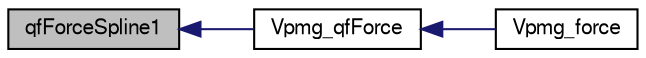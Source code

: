 digraph "qfForceSpline1"
{
  edge [fontname="FreeSans",fontsize="10",labelfontname="FreeSans",labelfontsize="10"];
  node [fontname="FreeSans",fontsize="10",shape=record];
  rankdir="LR";
  Node1 [label="qfForceSpline1",height=0.2,width=0.4,color="black", fillcolor="grey75", style="filled" fontcolor="black"];
  Node1 -> Node2 [dir="back",color="midnightblue",fontsize="10",style="solid",fontname="FreeSans"];
  Node2 [label="Vpmg_qfForce",height=0.2,width=0.4,color="black", fillcolor="white", style="filled",URL="$group___vpmg.html#gaf3bc9840c1d9ab92eddbfd5f798ae0b6",tooltip="Calculate the &quot;charge-field&quot; force on the specified atom in units of k_B T/AA."];
  Node2 -> Node3 [dir="back",color="midnightblue",fontsize="10",style="solid",fontname="FreeSans"];
  Node3 [label="Vpmg_force",height=0.2,width=0.4,color="black", fillcolor="white", style="filled",URL="$group___vpmg.html#gaaedec4be6966e3cee14a0a746ade406c",tooltip="Calculate the total force on the specified atom in units of k_B T/AA."];
}
